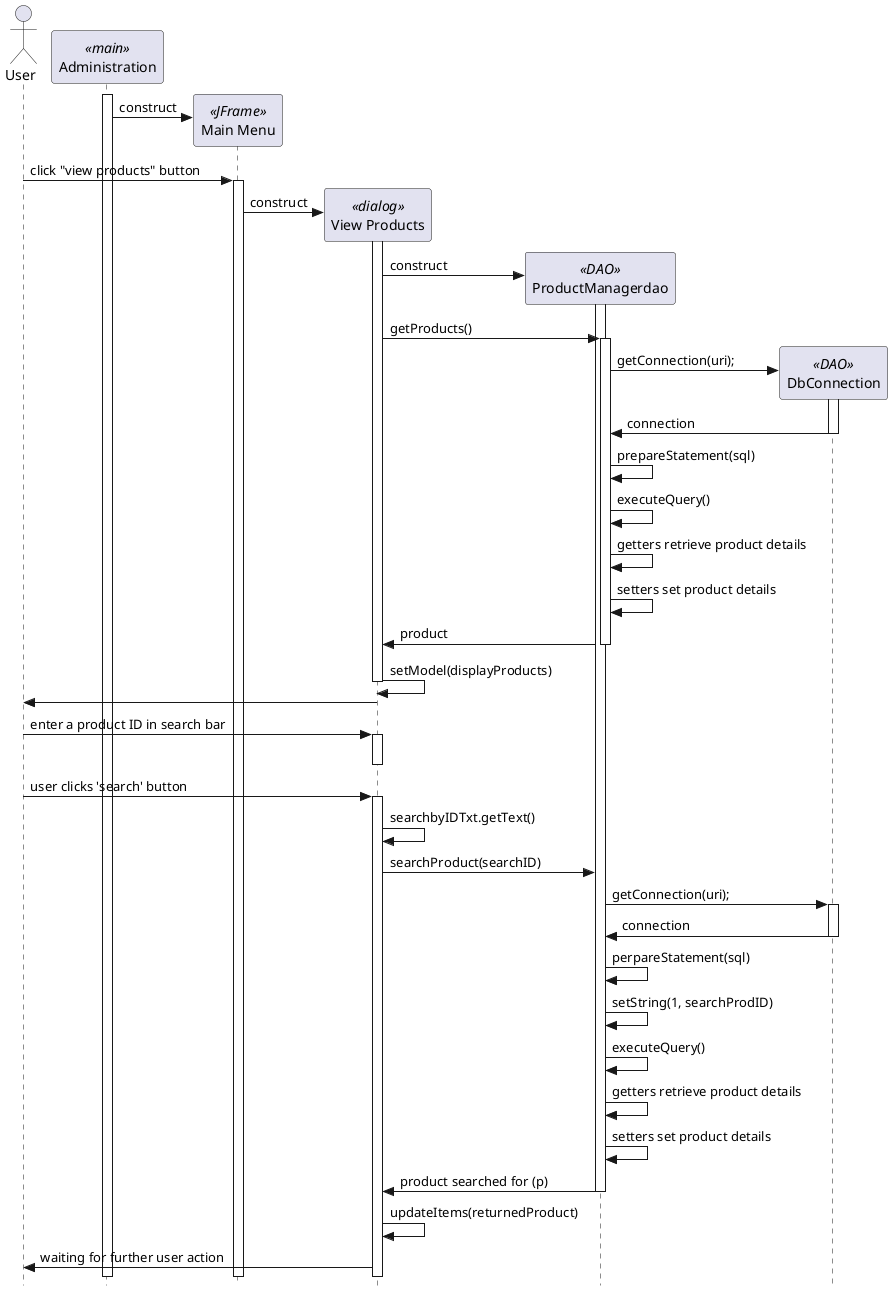 @startuml

' use strict UML mode
skinparam style strictuml

'Creating a user actor
actor "User" as user

'creating the Administration class
participant "Administration" as admin <<main>>
admin++

'Creating a main menu
create "Main Menu" as mainmenu <<JFrame>>
admin->mainmenu:construct
user->mainmenu++ : click "view products" button

'Creating the product editor screen dialog
create "View Products" as prodview <<dialog>>
mainmenu->prodview++ : construct

'Creating DAO
 create ProductManagerdao as dao <<DAO>>
 prodview->dao++ : construct
 
'get all of the products in the database
prodview->dao++: getProducts()

'database connection
create DbConnection as connection <<DAO>>
dao->connection++ : getConnection(uri);
connection->dao : connection
connection--

'sql statements get products
dao->dao: prepareStatement(sql)
dao->dao: executeQuery()
dao->dao: getters retrieve product details
dao->dao: setters set product details
dao->prodview: product
dao--

'update the list with the products
prodview->prodview: setModel(displayProducts)
prodview--

'viewer can see the products
prodview->user

'user to enter a product to search for
user->prodview++ : enter a product ID in search bar
prodview--
user->prodview++ : user clicks 'search' button

'retrieve what the user entered
prodview-> prodview: searchbyIDTxt.getText()
prodview->dao: searchProduct(searchID)

dao->connection++ : getConnection(uri);
connection->dao : connection
connection--

dao->dao: perpareStatement(sql)
dao->dao: setString(1, searchProdID)
dao->dao: executeQuery()

dao->dao: getters retrieve product details
dao->dao: setters set product details
dao->prodview: product searched for (p)
dao--

'update the list
prodview->prodview : updateItems(returnedProduct)

prodview->user: waiting for further user action

@enduml
